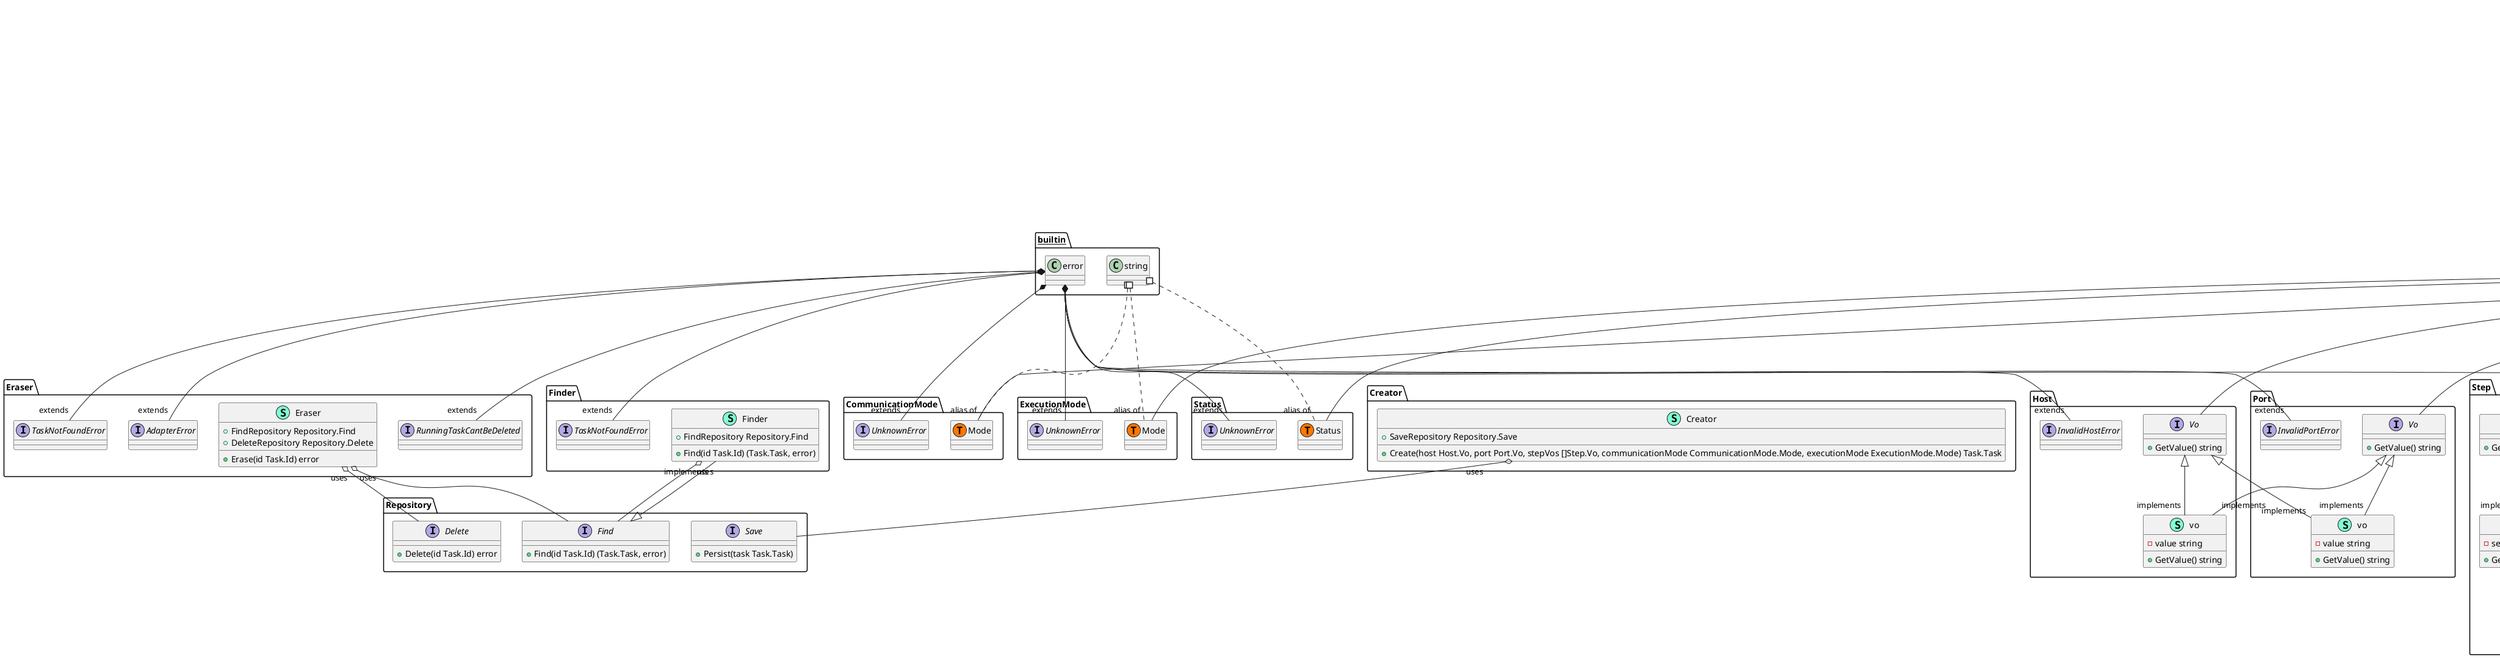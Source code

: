 @startuml

namespace CommunicationMode {
    class CommunicationMode.Mode << (T, #FF7700) >>  {
    }
    interface UnknownError  {
    }
}

"__builtin__.error" *-- "extends""CommunicationMode.UnknownError"



namespace Creator {
    class Creator << (S,Aquamarine) >> {
        + SaveRepository Repository.Save

        + Create(host Host.Vo, port Port.Vo, stepVos []Step.Vo, communicationMode CommunicationMode.Mode, executionMode ExecutionMode.Mode) Task.Task

    }
}


"Creator.Creator""uses" o-- "Repository.Save"

namespace Eraser {
    interface AdapterError  {
    }
    class Eraser << (S,Aquamarine) >> {
        + FindRepository Repository.Find
        + DeleteRepository Repository.Delete

        + Erase(id Task.Id) error

    }
    interface RunningTaskCantBeDeleted  {
    }
    interface TaskNotFoundError  {
    }
}
"__builtin__.error" *-- "extends""Eraser.AdapterError"
"__builtin__.error" *-- "extends""Eraser.RunningTaskCantBeDeleted"
"__builtin__.error" *-- "extends""Eraser.TaskNotFoundError"


"Eraser.Eraser""uses" o-- "Repository.Delete"
"Eraser.Eraser""uses" o-- "Repository.Find"

namespace ExecutionMode {
    class ExecutionMode.Mode << (T, #FF7700) >>  {
    }
    interface UnknownError  {
    }
}
"__builtin__.error" *-- "extends""ExecutionMode.UnknownError"



namespace Finder {
    class Finder << (S,Aquamarine) >> {
        + FindRepository Repository.Find

        + Find(id Task.Id) (Task.Task, error)

    }
    interface TaskNotFoundError  {
    }
}
"__builtin__.error" *-- "extends""Finder.TaskNotFoundError"

"Repository.Find" <|-- "implements""Finder.Finder"

"Finder.Finder""uses" o-- "Repository.Find"

namespace Host {
    interface InvalidHostError  {
    }
    interface Vo  {
        + GetValue() string

    }
    class vo << (S,Aquamarine) >> {
        - value string

        + GetValue() string

    }
}
"__builtin__.error" *-- "extends""Host.InvalidHostError"

"Host.Vo" <|-- "implements""Host.vo"
"Port.Vo" <|-- "implements""Host.vo"


namespace Port {
    interface InvalidPortError  {
    }
    interface Vo  {
        + GetValue() string

    }
    class vo << (S,Aquamarine) >> {
        - value string

        + GetValue() string

    }
}
"__builtin__.error" *-- "extends""Port.InvalidPortError"

"Host.Vo" <|-- "implements""Port.vo"
"Port.Vo" <|-- "implements""Port.vo"


namespace Repository {
    interface Delete  {
        + Delete(id Task.Id) error

    }
    interface Find  {
        + Find(id Task.Id) (Task.Task, error)

    }
    interface Save  {
        + Persist(task Task.Task) 

    }
}



namespace Status {
    class Status.Status << (T, #FF7700) >>  {
    }
    interface UnknownError  {
    }
}
"__builtin__.error" *-- "extends""Status.UnknownError"



namespace Step {
    interface Id  {
    }
    interface InvalidSentenceLengthError  {
    }
    interface Step  {
        + GetId() Id
        + GetSentence() string

    }
    interface Vo  {
        + GetSentence() string

    }
    class id << (S,Aquamarine) >> {
        - uuid uuid.UUID

        + GetUuid() uuid.UUID
        + GetUuidString() string

    }
    class step << (S,Aquamarine) >> {
        - id Id
        - sentence string

        + GetId() Id
        + GetSentence() string

    }
    class vo << (S,Aquamarine) >> {
        - sentence string

        + GetSentence() string

    }
}
"__builtin__.error" *-- "extends""Step.InvalidSentenceLengthError"

"Step.Step" <|-- "implements""Step.step"
"Step.Vo" <|-- "implements""Step.step"
"Step.Vo" <|-- "implements""Step.vo"

"Step.id""uses" o-- "uuid.UUID"
"Step.step""uses" o-- "Step.Id"

namespace Task {
    interface Id  {
    }
    interface Task  {
        + GetId() Id
        + GetHost() Host.Vo
        + GetPort() Port.Vo
        + GetSteps() []Step.Step
        + GetCommunicationMode() CommunicationMode.Mode
        + GetExecutionMode() ExecutionMode.Mode
        + GetStatus() Status.Status

    }
    class id << (S,Aquamarine) >> {
        - uuid uuid.UUID

        + GetUuid() uuid.UUID
        + GetUuidString() string

    }
    class task << (S,Aquamarine) >> {
        - id Id
        - host Host.Vo
        - port Port.Vo
        - steps []Step.Step
        - communicationMode CommunicationMode.Mode
        - executionMode ExecutionMode.Mode
        - status Status.Status

        + GetId() Id
        + GetHost() Host.Vo
        + GetPort() Port.Vo
        + GetSteps() []Step.Step
        + GetCommunicationMode() CommunicationMode.Mode
        + GetExecutionMode() ExecutionMode.Mode
        + GetStatus() Status.Status

    }
}

"Task.Task" <|-- "implements""Task.task"

"Task.id""uses" o-- "uuid.UUID"
"Task.task""uses" o-- "CommunicationMode.Mode"
"Task.task""uses" o-- "ExecutionMode.Mode"
"Task.task""uses" o-- "Host.Vo"
"Task.task""uses" o-- "Port.Vo"
"Task.task""uses" o-- "Status.Status"
"Task.task""uses" o-- "Step.Step"
"Task.task""uses" o-- "Task.Id"

"__builtin__.string" #.. "alias of""CommunicationMode.Mode"
"__builtin__.string" #.. "alias of""ExecutionMode.Mode"
"__builtin__.string" #.. "alias of""Status.Status"
@enduml

